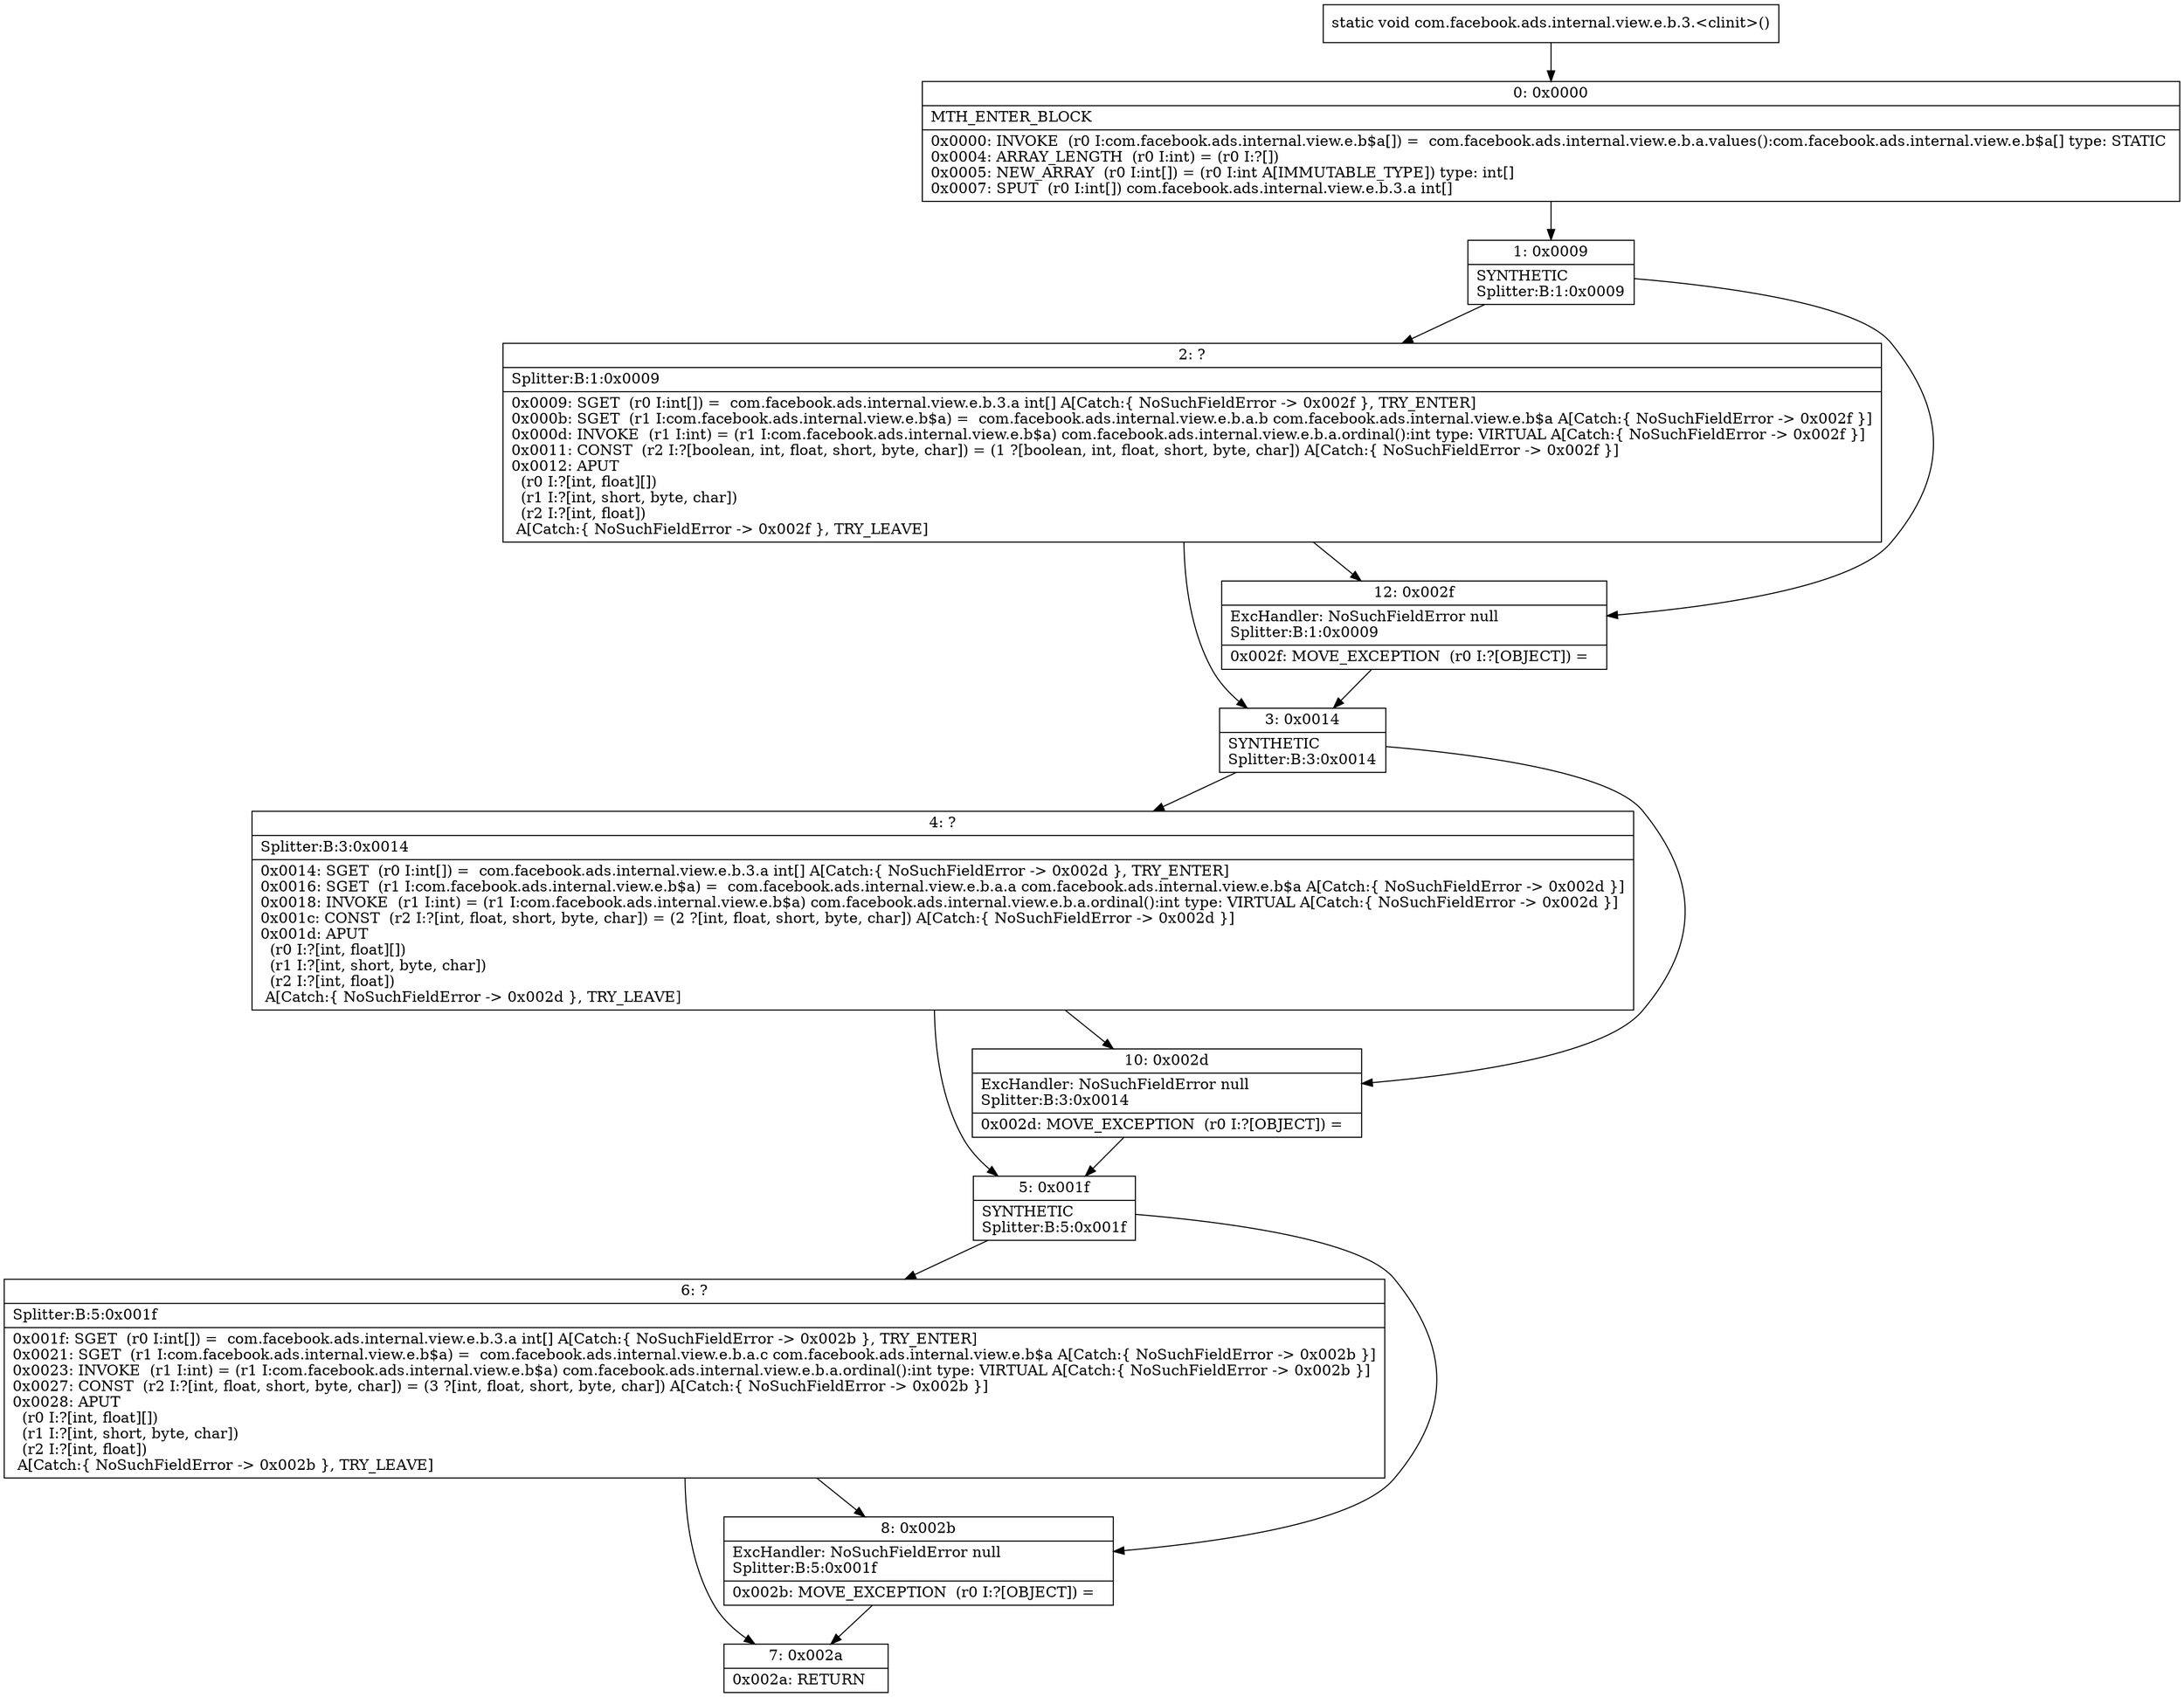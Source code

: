 digraph "CFG forcom.facebook.ads.internal.view.e.b.3.\<clinit\>()V" {
Node_0 [shape=record,label="{0\:\ 0x0000|MTH_ENTER_BLOCK\l|0x0000: INVOKE  (r0 I:com.facebook.ads.internal.view.e.b$a[]) =  com.facebook.ads.internal.view.e.b.a.values():com.facebook.ads.internal.view.e.b$a[] type: STATIC \l0x0004: ARRAY_LENGTH  (r0 I:int) = (r0 I:?[]) \l0x0005: NEW_ARRAY  (r0 I:int[]) = (r0 I:int A[IMMUTABLE_TYPE]) type: int[] \l0x0007: SPUT  (r0 I:int[]) com.facebook.ads.internal.view.e.b.3.a int[] \l}"];
Node_1 [shape=record,label="{1\:\ 0x0009|SYNTHETIC\lSplitter:B:1:0x0009\l}"];
Node_2 [shape=record,label="{2\:\ ?|Splitter:B:1:0x0009\l|0x0009: SGET  (r0 I:int[]) =  com.facebook.ads.internal.view.e.b.3.a int[] A[Catch:\{ NoSuchFieldError \-\> 0x002f \}, TRY_ENTER]\l0x000b: SGET  (r1 I:com.facebook.ads.internal.view.e.b$a) =  com.facebook.ads.internal.view.e.b.a.b com.facebook.ads.internal.view.e.b$a A[Catch:\{ NoSuchFieldError \-\> 0x002f \}]\l0x000d: INVOKE  (r1 I:int) = (r1 I:com.facebook.ads.internal.view.e.b$a) com.facebook.ads.internal.view.e.b.a.ordinal():int type: VIRTUAL A[Catch:\{ NoSuchFieldError \-\> 0x002f \}]\l0x0011: CONST  (r2 I:?[boolean, int, float, short, byte, char]) = (1 ?[boolean, int, float, short, byte, char]) A[Catch:\{ NoSuchFieldError \-\> 0x002f \}]\l0x0012: APUT  \l  (r0 I:?[int, float][])\l  (r1 I:?[int, short, byte, char])\l  (r2 I:?[int, float])\l A[Catch:\{ NoSuchFieldError \-\> 0x002f \}, TRY_LEAVE]\l}"];
Node_3 [shape=record,label="{3\:\ 0x0014|SYNTHETIC\lSplitter:B:3:0x0014\l}"];
Node_4 [shape=record,label="{4\:\ ?|Splitter:B:3:0x0014\l|0x0014: SGET  (r0 I:int[]) =  com.facebook.ads.internal.view.e.b.3.a int[] A[Catch:\{ NoSuchFieldError \-\> 0x002d \}, TRY_ENTER]\l0x0016: SGET  (r1 I:com.facebook.ads.internal.view.e.b$a) =  com.facebook.ads.internal.view.e.b.a.a com.facebook.ads.internal.view.e.b$a A[Catch:\{ NoSuchFieldError \-\> 0x002d \}]\l0x0018: INVOKE  (r1 I:int) = (r1 I:com.facebook.ads.internal.view.e.b$a) com.facebook.ads.internal.view.e.b.a.ordinal():int type: VIRTUAL A[Catch:\{ NoSuchFieldError \-\> 0x002d \}]\l0x001c: CONST  (r2 I:?[int, float, short, byte, char]) = (2 ?[int, float, short, byte, char]) A[Catch:\{ NoSuchFieldError \-\> 0x002d \}]\l0x001d: APUT  \l  (r0 I:?[int, float][])\l  (r1 I:?[int, short, byte, char])\l  (r2 I:?[int, float])\l A[Catch:\{ NoSuchFieldError \-\> 0x002d \}, TRY_LEAVE]\l}"];
Node_5 [shape=record,label="{5\:\ 0x001f|SYNTHETIC\lSplitter:B:5:0x001f\l}"];
Node_6 [shape=record,label="{6\:\ ?|Splitter:B:5:0x001f\l|0x001f: SGET  (r0 I:int[]) =  com.facebook.ads.internal.view.e.b.3.a int[] A[Catch:\{ NoSuchFieldError \-\> 0x002b \}, TRY_ENTER]\l0x0021: SGET  (r1 I:com.facebook.ads.internal.view.e.b$a) =  com.facebook.ads.internal.view.e.b.a.c com.facebook.ads.internal.view.e.b$a A[Catch:\{ NoSuchFieldError \-\> 0x002b \}]\l0x0023: INVOKE  (r1 I:int) = (r1 I:com.facebook.ads.internal.view.e.b$a) com.facebook.ads.internal.view.e.b.a.ordinal():int type: VIRTUAL A[Catch:\{ NoSuchFieldError \-\> 0x002b \}]\l0x0027: CONST  (r2 I:?[int, float, short, byte, char]) = (3 ?[int, float, short, byte, char]) A[Catch:\{ NoSuchFieldError \-\> 0x002b \}]\l0x0028: APUT  \l  (r0 I:?[int, float][])\l  (r1 I:?[int, short, byte, char])\l  (r2 I:?[int, float])\l A[Catch:\{ NoSuchFieldError \-\> 0x002b \}, TRY_LEAVE]\l}"];
Node_7 [shape=record,label="{7\:\ 0x002a|0x002a: RETURN   \l}"];
Node_8 [shape=record,label="{8\:\ 0x002b|ExcHandler: NoSuchFieldError null\lSplitter:B:5:0x001f\l|0x002b: MOVE_EXCEPTION  (r0 I:?[OBJECT]) =  \l}"];
Node_10 [shape=record,label="{10\:\ 0x002d|ExcHandler: NoSuchFieldError null\lSplitter:B:3:0x0014\l|0x002d: MOVE_EXCEPTION  (r0 I:?[OBJECT]) =  \l}"];
Node_12 [shape=record,label="{12\:\ 0x002f|ExcHandler: NoSuchFieldError null\lSplitter:B:1:0x0009\l|0x002f: MOVE_EXCEPTION  (r0 I:?[OBJECT]) =  \l}"];
MethodNode[shape=record,label="{static void com.facebook.ads.internal.view.e.b.3.\<clinit\>() }"];
MethodNode -> Node_0;
Node_0 -> Node_1;
Node_1 -> Node_2;
Node_1 -> Node_12;
Node_2 -> Node_3;
Node_2 -> Node_12;
Node_3 -> Node_4;
Node_3 -> Node_10;
Node_4 -> Node_5;
Node_4 -> Node_10;
Node_5 -> Node_6;
Node_5 -> Node_8;
Node_6 -> Node_7;
Node_6 -> Node_8;
Node_8 -> Node_7;
Node_10 -> Node_5;
Node_12 -> Node_3;
}

